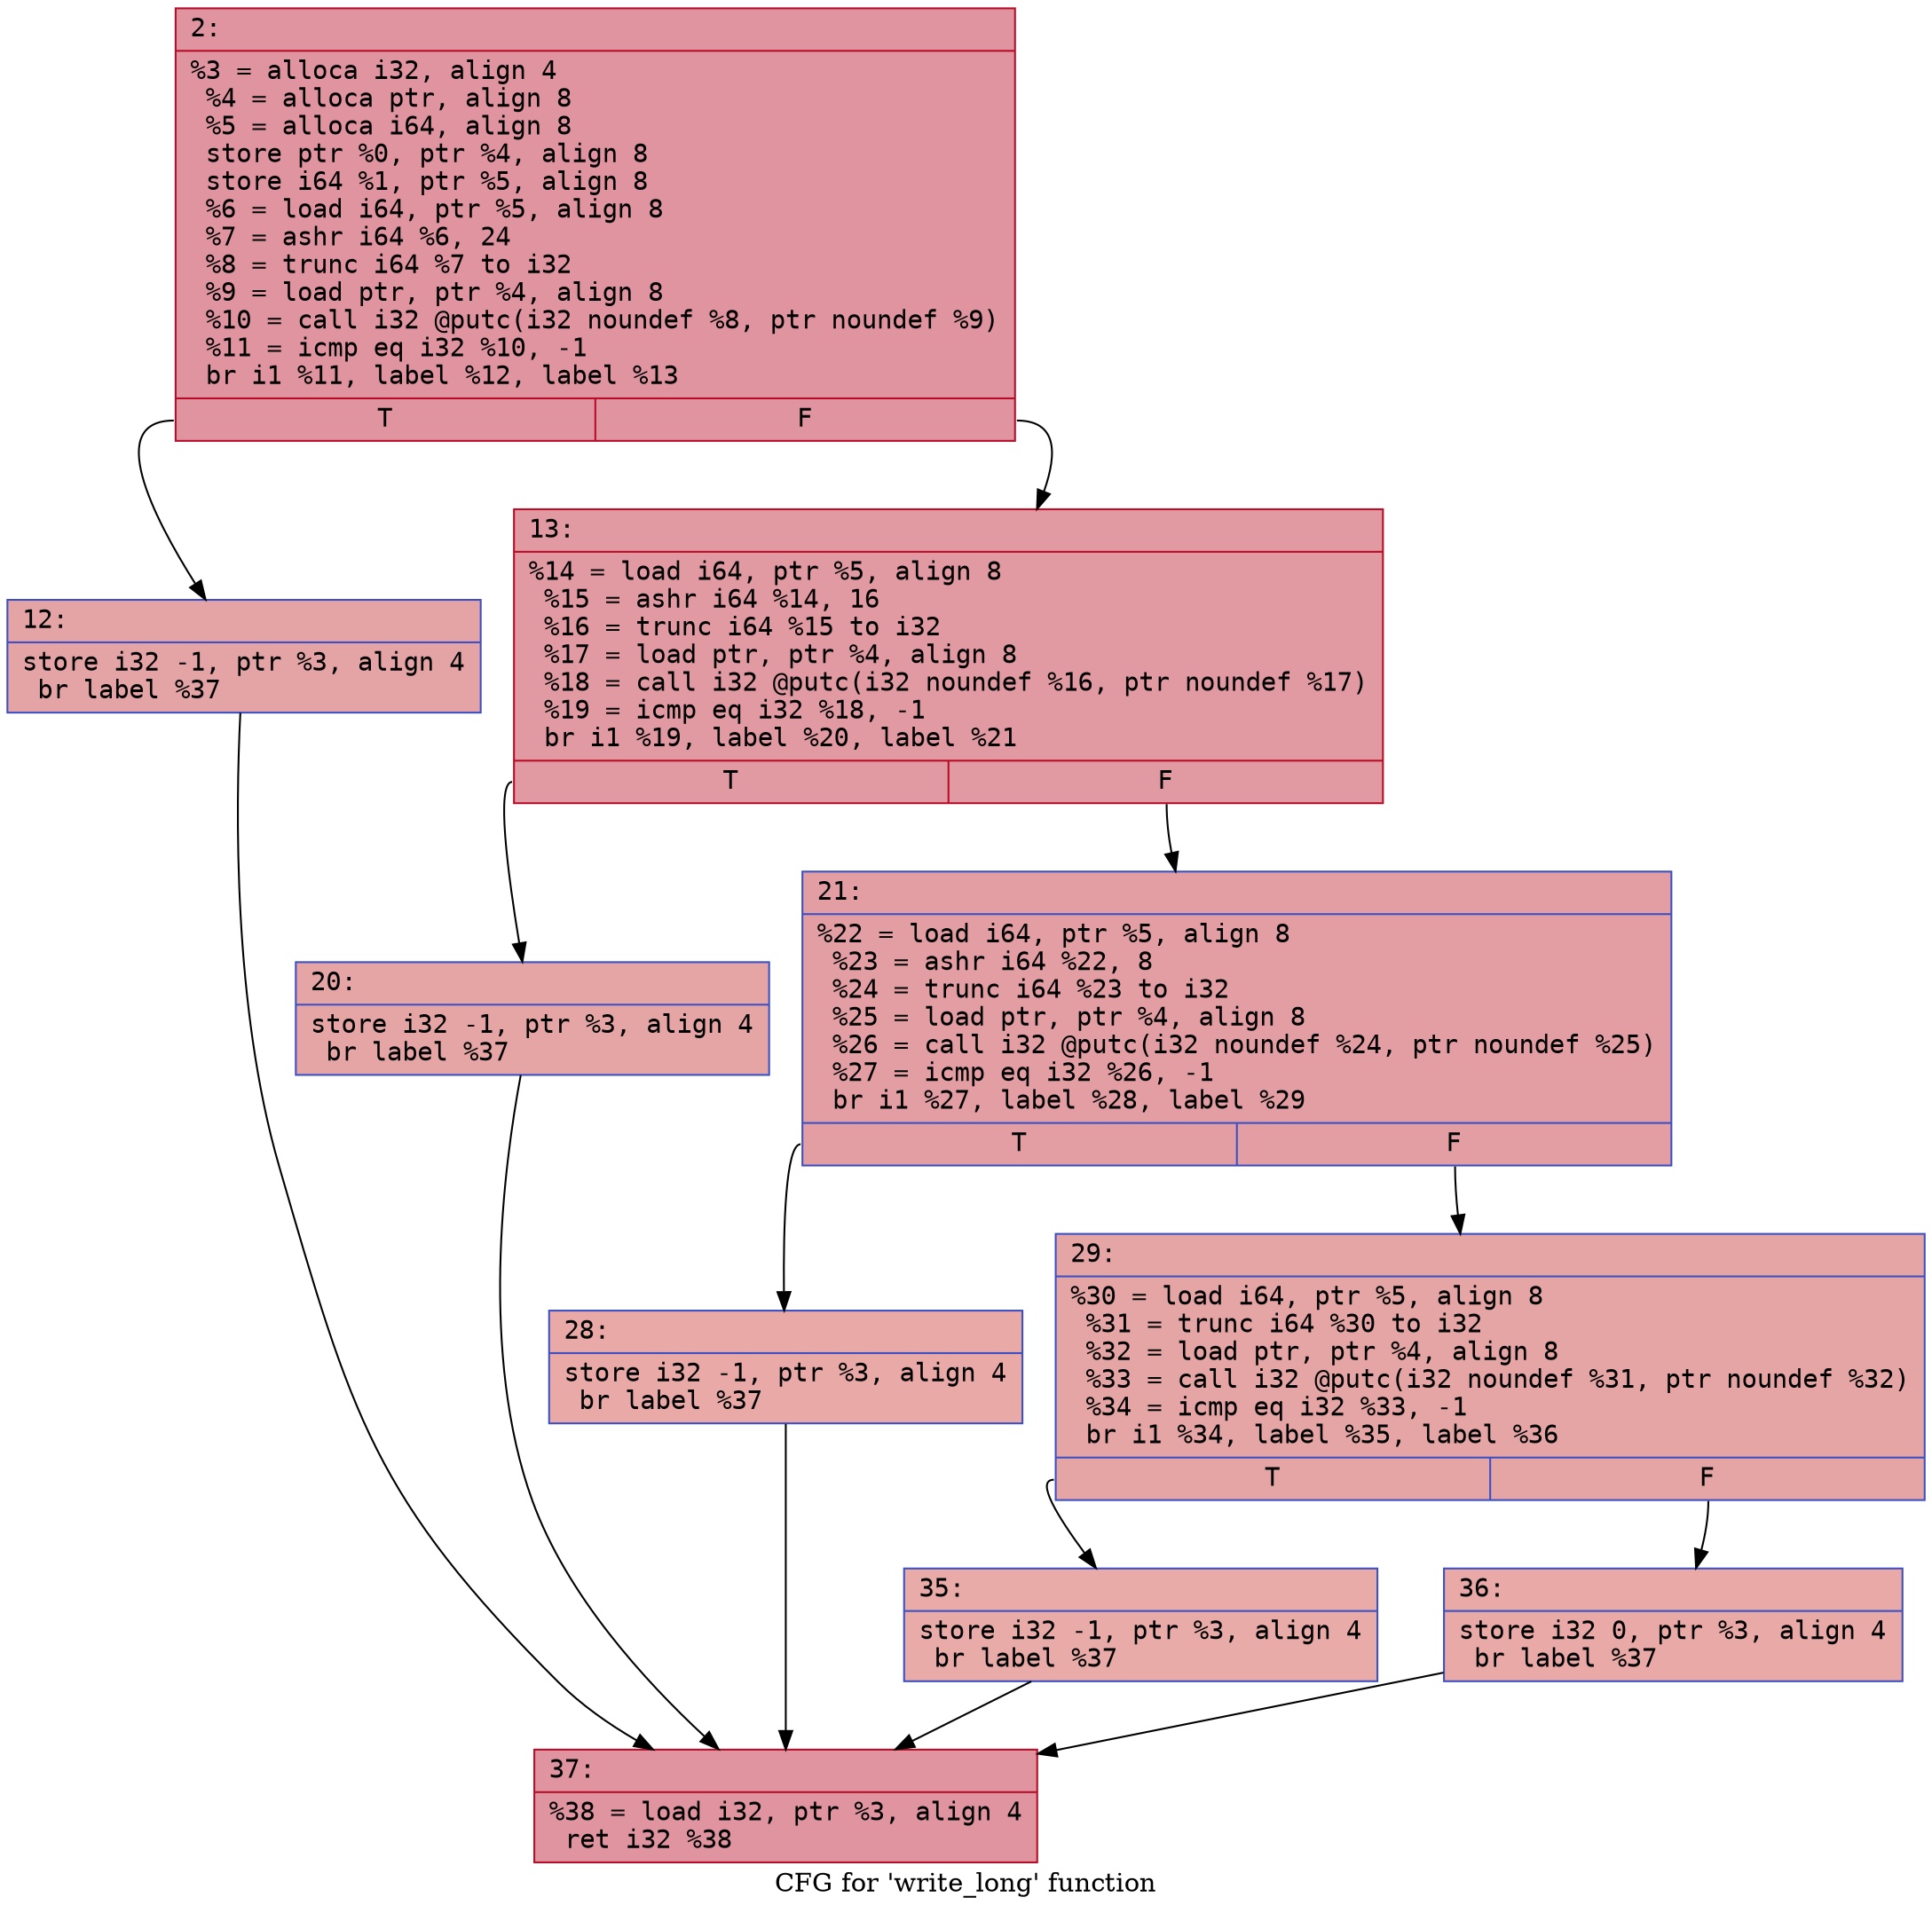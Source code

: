 digraph "CFG for 'write_long' function" {
	label="CFG for 'write_long' function";

	Node0x6000037d22b0 [shape=record,color="#b70d28ff", style=filled, fillcolor="#b70d2870" fontname="Courier",label="{2:\l|  %3 = alloca i32, align 4\l  %4 = alloca ptr, align 8\l  %5 = alloca i64, align 8\l  store ptr %0, ptr %4, align 8\l  store i64 %1, ptr %5, align 8\l  %6 = load i64, ptr %5, align 8\l  %7 = ashr i64 %6, 24\l  %8 = trunc i64 %7 to i32\l  %9 = load ptr, ptr %4, align 8\l  %10 = call i32 @putc(i32 noundef %8, ptr noundef %9)\l  %11 = icmp eq i32 %10, -1\l  br i1 %11, label %12, label %13\l|{<s0>T|<s1>F}}"];
	Node0x6000037d22b0:s0 -> Node0x6000037d2300[tooltip="2 -> 12\nProbability 37.50%" ];
	Node0x6000037d22b0:s1 -> Node0x6000037d2350[tooltip="2 -> 13\nProbability 62.50%" ];
	Node0x6000037d2300 [shape=record,color="#3d50c3ff", style=filled, fillcolor="#c32e3170" fontname="Courier",label="{12:\l|  store i32 -1, ptr %3, align 4\l  br label %37\l}"];
	Node0x6000037d2300 -> Node0x6000037d2580[tooltip="12 -> 37\nProbability 100.00%" ];
	Node0x6000037d2350 [shape=record,color="#b70d28ff", style=filled, fillcolor="#bb1b2c70" fontname="Courier",label="{13:\l|  %14 = load i64, ptr %5, align 8\l  %15 = ashr i64 %14, 16\l  %16 = trunc i64 %15 to i32\l  %17 = load ptr, ptr %4, align 8\l  %18 = call i32 @putc(i32 noundef %16, ptr noundef %17)\l  %19 = icmp eq i32 %18, -1\l  br i1 %19, label %20, label %21\l|{<s0>T|<s1>F}}"];
	Node0x6000037d2350:s0 -> Node0x6000037d23a0[tooltip="13 -> 20\nProbability 37.50%" ];
	Node0x6000037d2350:s1 -> Node0x6000037d23f0[tooltip="13 -> 21\nProbability 62.50%" ];
	Node0x6000037d23a0 [shape=record,color="#3d50c3ff", style=filled, fillcolor="#c5333470" fontname="Courier",label="{20:\l|  store i32 -1, ptr %3, align 4\l  br label %37\l}"];
	Node0x6000037d23a0 -> Node0x6000037d2580[tooltip="20 -> 37\nProbability 100.00%" ];
	Node0x6000037d23f0 [shape=record,color="#3d50c3ff", style=filled, fillcolor="#be242e70" fontname="Courier",label="{21:\l|  %22 = load i64, ptr %5, align 8\l  %23 = ashr i64 %22, 8\l  %24 = trunc i64 %23 to i32\l  %25 = load ptr, ptr %4, align 8\l  %26 = call i32 @putc(i32 noundef %24, ptr noundef %25)\l  %27 = icmp eq i32 %26, -1\l  br i1 %27, label %28, label %29\l|{<s0>T|<s1>F}}"];
	Node0x6000037d23f0:s0 -> Node0x6000037d2440[tooltip="21 -> 28\nProbability 37.50%" ];
	Node0x6000037d23f0:s1 -> Node0x6000037d2490[tooltip="21 -> 29\nProbability 62.50%" ];
	Node0x6000037d2440 [shape=record,color="#3d50c3ff", style=filled, fillcolor="#ca3b3770" fontname="Courier",label="{28:\l|  store i32 -1, ptr %3, align 4\l  br label %37\l}"];
	Node0x6000037d2440 -> Node0x6000037d2580[tooltip="28 -> 37\nProbability 100.00%" ];
	Node0x6000037d2490 [shape=record,color="#3d50c3ff", style=filled, fillcolor="#c5333470" fontname="Courier",label="{29:\l|  %30 = load i64, ptr %5, align 8\l  %31 = trunc i64 %30 to i32\l  %32 = load ptr, ptr %4, align 8\l  %33 = call i32 @putc(i32 noundef %31, ptr noundef %32)\l  %34 = icmp eq i32 %33, -1\l  br i1 %34, label %35, label %36\l|{<s0>T|<s1>F}}"];
	Node0x6000037d2490:s0 -> Node0x6000037d24e0[tooltip="29 -> 35\nProbability 37.50%" ];
	Node0x6000037d2490:s1 -> Node0x6000037d2530[tooltip="29 -> 36\nProbability 62.50%" ];
	Node0x6000037d24e0 [shape=record,color="#3d50c3ff", style=filled, fillcolor="#cc403a70" fontname="Courier",label="{35:\l|  store i32 -1, ptr %3, align 4\l  br label %37\l}"];
	Node0x6000037d24e0 -> Node0x6000037d2580[tooltip="35 -> 37\nProbability 100.00%" ];
	Node0x6000037d2530 [shape=record,color="#3d50c3ff", style=filled, fillcolor="#ca3b3770" fontname="Courier",label="{36:\l|  store i32 0, ptr %3, align 4\l  br label %37\l}"];
	Node0x6000037d2530 -> Node0x6000037d2580[tooltip="36 -> 37\nProbability 100.00%" ];
	Node0x6000037d2580 [shape=record,color="#b70d28ff", style=filled, fillcolor="#b70d2870" fontname="Courier",label="{37:\l|  %38 = load i32, ptr %3, align 4\l  ret i32 %38\l}"];
}
